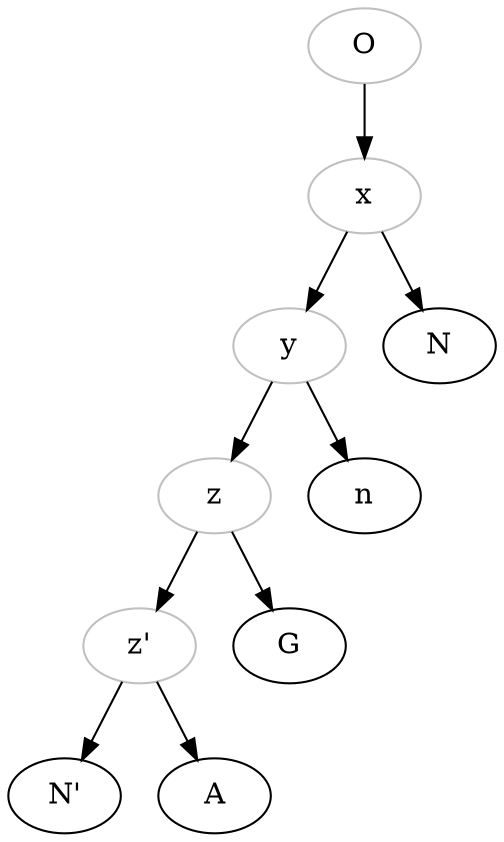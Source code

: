 digraph {
    zprime [label="z'"]
    Nprime [label="N'"]
    O[color="grey"]
    x[color="grey"]
    y[color="grey"]
    z[color="grey"]
    zprime[color="grey"]

    O -> x;
    x -> N;
    x -> y;
    y -> n;
    y -> z;
    z -> G;
    z -> zprime;
    zprime -> A;
    zprime -> Nprime;
}

